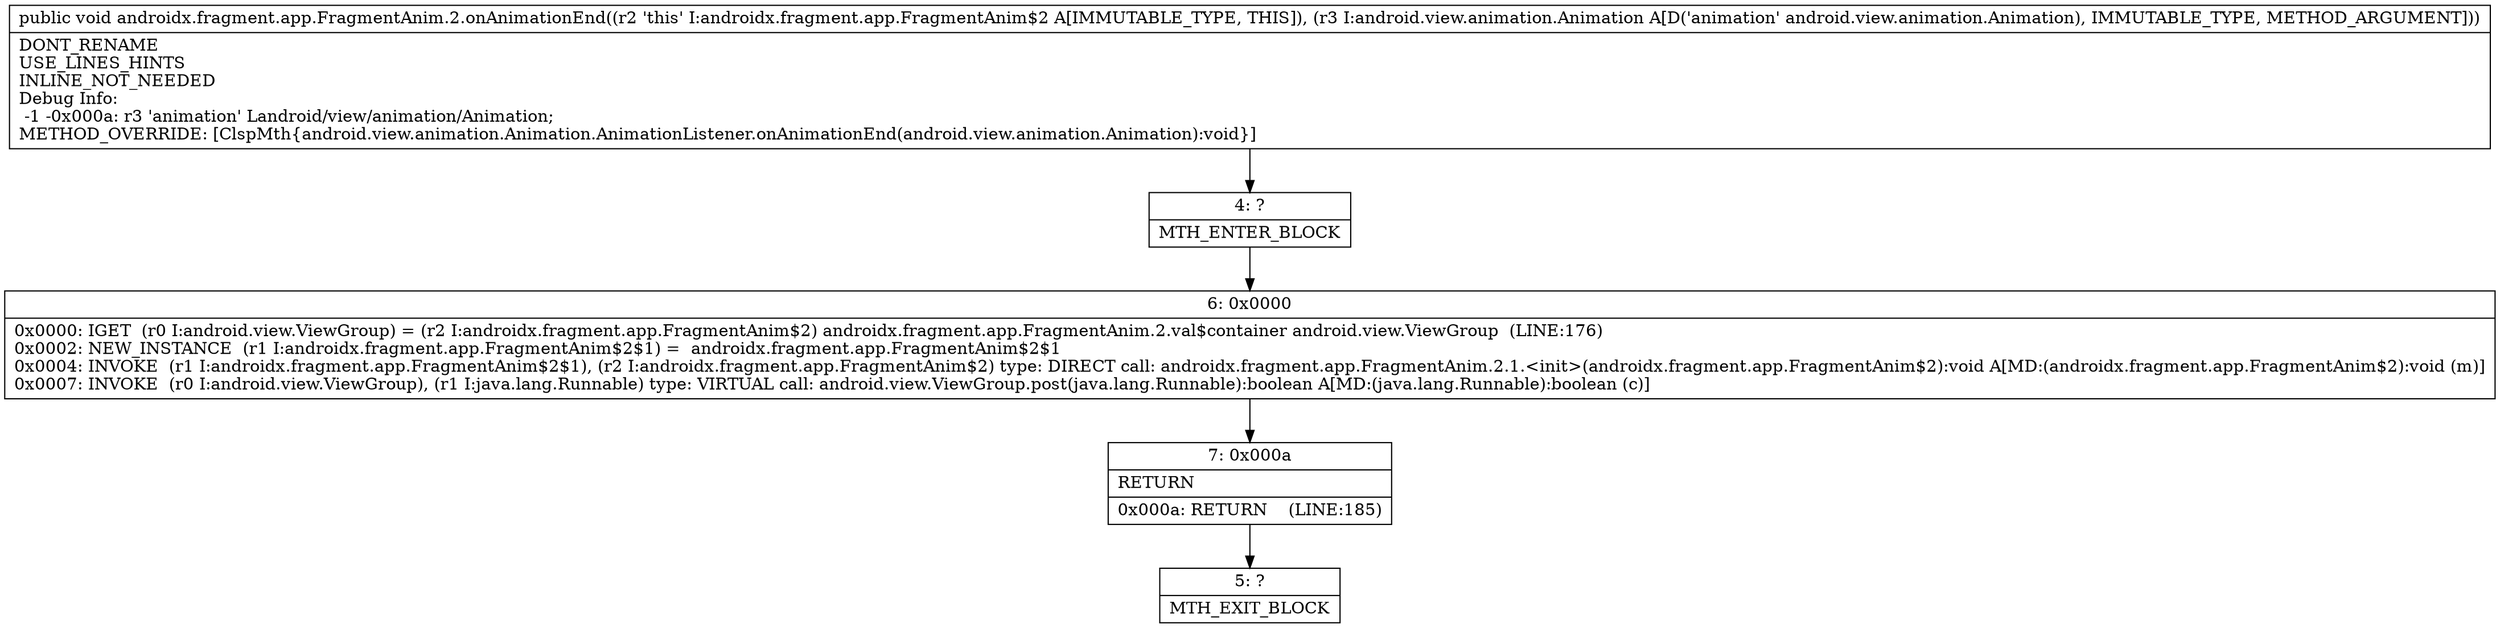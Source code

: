 digraph "CFG forandroidx.fragment.app.FragmentAnim.2.onAnimationEnd(Landroid\/view\/animation\/Animation;)V" {
Node_4 [shape=record,label="{4\:\ ?|MTH_ENTER_BLOCK\l}"];
Node_6 [shape=record,label="{6\:\ 0x0000|0x0000: IGET  (r0 I:android.view.ViewGroup) = (r2 I:androidx.fragment.app.FragmentAnim$2) androidx.fragment.app.FragmentAnim.2.val$container android.view.ViewGroup  (LINE:176)\l0x0002: NEW_INSTANCE  (r1 I:androidx.fragment.app.FragmentAnim$2$1) =  androidx.fragment.app.FragmentAnim$2$1 \l0x0004: INVOKE  (r1 I:androidx.fragment.app.FragmentAnim$2$1), (r2 I:androidx.fragment.app.FragmentAnim$2) type: DIRECT call: androidx.fragment.app.FragmentAnim.2.1.\<init\>(androidx.fragment.app.FragmentAnim$2):void A[MD:(androidx.fragment.app.FragmentAnim$2):void (m)]\l0x0007: INVOKE  (r0 I:android.view.ViewGroup), (r1 I:java.lang.Runnable) type: VIRTUAL call: android.view.ViewGroup.post(java.lang.Runnable):boolean A[MD:(java.lang.Runnable):boolean (c)]\l}"];
Node_7 [shape=record,label="{7\:\ 0x000a|RETURN\l|0x000a: RETURN    (LINE:185)\l}"];
Node_5 [shape=record,label="{5\:\ ?|MTH_EXIT_BLOCK\l}"];
MethodNode[shape=record,label="{public void androidx.fragment.app.FragmentAnim.2.onAnimationEnd((r2 'this' I:androidx.fragment.app.FragmentAnim$2 A[IMMUTABLE_TYPE, THIS]), (r3 I:android.view.animation.Animation A[D('animation' android.view.animation.Animation), IMMUTABLE_TYPE, METHOD_ARGUMENT]))  | DONT_RENAME\lUSE_LINES_HINTS\lINLINE_NOT_NEEDED\lDebug Info:\l  \-1 \-0x000a: r3 'animation' Landroid\/view\/animation\/Animation;\lMETHOD_OVERRIDE: [ClspMth\{android.view.animation.Animation.AnimationListener.onAnimationEnd(android.view.animation.Animation):void\}]\l}"];
MethodNode -> Node_4;Node_4 -> Node_6;
Node_6 -> Node_7;
Node_7 -> Node_5;
}

